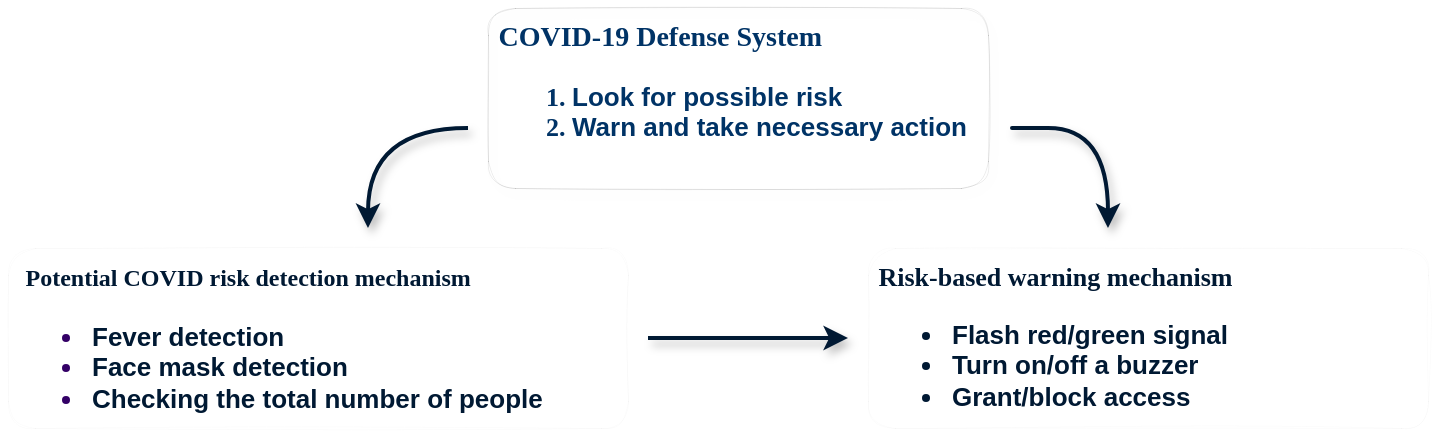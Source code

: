 <mxfile version="15.4.3" type="github">
  <diagram id="prtHgNgQTEPvFCAcTncT" name="Page-1">
    <mxGraphModel dx="868" dy="403" grid="1" gridSize="10" guides="1" tooltips="1" connect="1" arrows="1" fold="1" page="1" pageScale="1" pageWidth="827" pageHeight="1169" math="0" shadow="0">
      <root>
        <mxCell id="0" />
        <mxCell id="1" parent="0" />
        <mxCell id="zLqpVHw7FpCG7daxVIKI-7" value="&lt;font color=&quot;#003366&quot; style=&quot;font-size: 13px&quot;&gt;&lt;font face=&quot;Verdana&quot;&gt;&lt;span style=&quot;font-size: 13px&quot;&gt;&amp;nbsp;&lt;/span&gt;&lt;font style=&quot;font-size: 14px&quot;&gt;COVID-19 Defense System&lt;/font&gt;&lt;/font&gt;&lt;br&gt;&lt;ol&gt;&lt;li&gt;&lt;span style=&quot;font-family: &amp;#34;helvetica&amp;#34; ; color: rgb(0 , 51 , 102)&quot;&gt;Look for possible risk&lt;/span&gt;&lt;/li&gt;&lt;li&gt;&lt;span style=&quot;font-family: &amp;#34;helvetica&amp;#34; ; color: rgb(0 , 51 , 102)&quot;&gt;Warn and take necessary action&lt;/span&gt;&lt;/li&gt;&lt;/ol&gt;&lt;/font&gt;" style="rounded=1;shadow=1;glass=0;labelBackgroundColor=none;sketch=1;fontFamily=Times New Roman;fillColor=#9AC7BF;align=left;strokeWidth=0;opacity=80;fontStyle=1;fontColor=#330066;labelBorderColor=none;html=1;whiteSpace=wrap;verticalAlign=top;" vertex="1" parent="1">
          <mxGeometry x="250" y="120" width="250" height="90" as="geometry" />
        </mxCell>
        <mxCell id="zLqpVHw7FpCG7daxVIKI-12" value="&lt;font color=&quot;#e6e6e6&quot;&gt;&amp;nbsp;&lt;/font&gt;&lt;font style=&quot;font-size: 13px&quot;&gt; &lt;font color=&quot;#001933&quot;&gt;&lt;font face=&quot;Verdana&quot; style=&quot;font-size: 12px&quot;&gt;Potential COVID risk detection mechanism&lt;/font&gt;&lt;br&gt;&lt;/font&gt;&lt;ul&gt;&lt;li&gt;&lt;font style=&quot;font-size: 13px&quot; color=&quot;#001933&quot;&gt;&lt;span style=&quot;font-family: &amp;#34;helvetica&amp;#34;&quot;&gt;Fever detection&lt;/span&gt;&lt;/font&gt;&lt;/li&gt;&lt;li&gt;&lt;font style=&quot;font-size: 13px&quot; color=&quot;#001933&quot;&gt;&lt;span style=&quot;font-family: &amp;#34;helvetica&amp;#34;&quot;&gt;Face mask detection&lt;/span&gt;&lt;/font&gt;&lt;/li&gt;&lt;li&gt;&lt;font style=&quot;font-size: 13px&quot;&gt;&lt;span style=&quot;font-family: &amp;#34;helvetica&amp;#34;&quot;&gt;&lt;font color=&quot;#001933&quot; style=&quot;font-size: 13px&quot;&gt;Checking the total number of people&lt;/font&gt;&lt;font color=&quot;#e6e6e6&quot;&gt;&amp;nbsp;&lt;/font&gt;&lt;/span&gt;&lt;/font&gt;&lt;/li&gt;&lt;/ul&gt;&lt;/font&gt;" style="rounded=1;whiteSpace=wrap;html=1;shadow=1;glass=0;labelBackgroundColor=none;labelBorderColor=none;sketch=1;fontFamily=Times New Roman;fontColor=#330066;strokeWidth=0;fillColor=#004C99;gradientColor=none;align=left;opacity=20;fontStyle=1;fontSize=14;verticalAlign=top;" vertex="1" parent="1">
          <mxGeometry x="10" y="240" width="310" height="90" as="geometry" />
        </mxCell>
        <mxCell id="zLqpVHw7FpCG7daxVIKI-13" value="" style="endArrow=classic;html=1;fontFamily=Helvetica;fontSize=12;fontColor=#E5CCFF;edgeStyle=orthogonalEdgeStyle;verticalAlign=middle;curved=1;endFill=1;strokeColor=#001933;strokeWidth=2;shadow=1;sketch=0;" edge="1" parent="1">
          <mxGeometry width="50" height="50" relative="1" as="geometry">
            <mxPoint x="240" y="180" as="sourcePoint" />
            <mxPoint x="190" y="230" as="targetPoint" />
            <Array as="points">
              <mxPoint x="190" y="180" />
              <mxPoint x="240" y="230" />
            </Array>
          </mxGeometry>
        </mxCell>
        <mxCell id="zLqpVHw7FpCG7daxVIKI-15" value="&lt;font color=&quot;#001933&quot; style=&quot;font-size: 13px&quot;&gt;&lt;font face=&quot;Verdana&quot; style=&quot;font-weight: bold&quot;&gt;&amp;nbsp;&lt;font style=&quot;font-size: 13px&quot;&gt;Risk-based warning mechanism&lt;/font&gt;&lt;/font&gt;&lt;br&gt;&lt;ul&gt;&lt;li&gt;&lt;b&gt;&lt;font color=&quot;#001933&quot; style=&quot;font-size: 13px&quot;&gt;Flash red/green signal&lt;/font&gt;&lt;/b&gt;&lt;/li&gt;&lt;li&gt;&lt;b&gt;&lt;font color=&quot;#001933&quot; style=&quot;font-size: 13px&quot;&gt;Turn on/off a buzzer&lt;/font&gt;&lt;/b&gt;&lt;/li&gt;&lt;li&gt;&lt;b&gt;&lt;font color=&quot;#001933&quot; style=&quot;font-size: 13px&quot;&gt;Grant/block access&lt;/font&gt;&lt;/b&gt;&lt;/li&gt;&lt;/ul&gt;&lt;/font&gt;" style="rounded=1;whiteSpace=wrap;html=1;shadow=1;glass=0;labelBackgroundColor=none;labelBorderColor=none;sketch=1;fontFamily=Helvetica;fontSize=12;fontColor=#E5CCFF;strokeWidth=0;fillColor=#004C99;gradientColor=none;align=left;verticalAlign=top;opacity=20;" vertex="1" parent="1">
          <mxGeometry x="440" y="240" width="280" height="90" as="geometry" />
        </mxCell>
        <mxCell id="zLqpVHw7FpCG7daxVIKI-17" value="" style="endArrow=classic;html=1;fontFamily=Helvetica;fontSize=12;fontColor=#E5CCFF;edgeStyle=orthogonalEdgeStyle;verticalAlign=middle;curved=1;endFill=1;strokeColor=#001933;strokeWidth=2;shadow=1;sketch=0;" edge="1" parent="1">
          <mxGeometry width="50" height="50" relative="1" as="geometry">
            <mxPoint x="520" y="180" as="sourcePoint" />
            <mxPoint x="560" y="230" as="targetPoint" />
            <Array as="points">
              <mxPoint x="500" y="180" />
              <mxPoint x="560" y="180" />
            </Array>
          </mxGeometry>
        </mxCell>
        <mxCell id="zLqpVHw7FpCG7daxVIKI-18" value="" style="endArrow=classic;startArrow=none;html=1;shadow=1;sketch=0;fontFamily=Helvetica;fontSize=12;fontColor=#E5CCFF;strokeColor=#001933;strokeWidth=2;verticalAlign=middle;edgeStyle=orthogonalEdgeStyle;curved=1;startFill=0;" edge="1" parent="1">
          <mxGeometry width="50" height="50" relative="1" as="geometry">
            <mxPoint x="330" y="285" as="sourcePoint" />
            <mxPoint x="430" y="285" as="targetPoint" />
            <Array as="points" />
          </mxGeometry>
        </mxCell>
      </root>
    </mxGraphModel>
  </diagram>
</mxfile>

